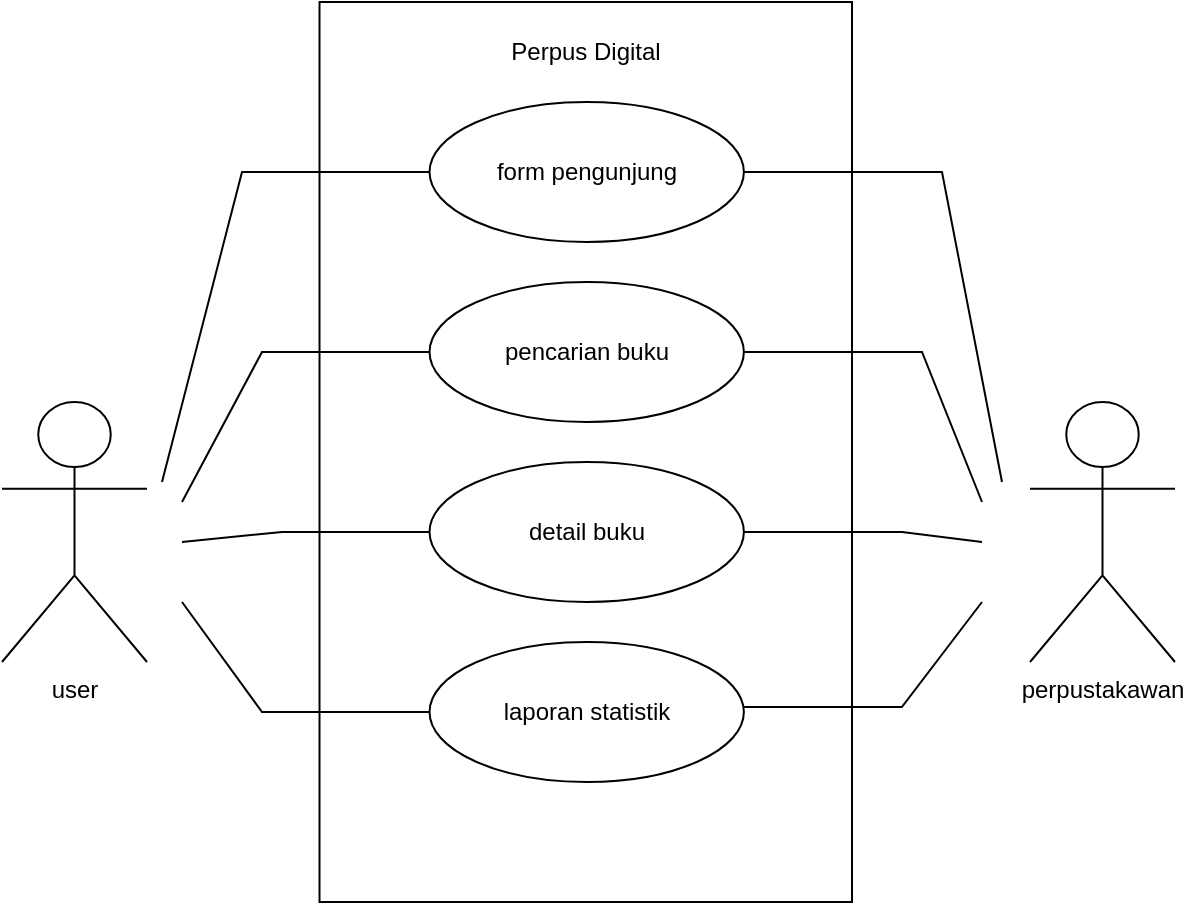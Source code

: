<mxfile version="23.1.1" type="github">
  <diagram name="Page-1" id="UKA5yapmll1iWqZtV3K1">
    <mxGraphModel dx="1100" dy="585" grid="1" gridSize="10" guides="1" tooltips="1" connect="1" arrows="1" fold="1" page="1" pageScale="1" pageWidth="850" pageHeight="1100" math="0" shadow="0">
      <root>
        <mxCell id="0" />
        <mxCell id="1" parent="0" />
        <mxCell id="Znc2npmU4_yEvIaoRSdl-2" value="" style="rounded=0;whiteSpace=wrap;html=1;rotation=90;" vertex="1" parent="1">
          <mxGeometry x="216.88" y="571.88" width="450" height="266.25" as="geometry" />
        </mxCell>
        <mxCell id="Znc2npmU4_yEvIaoRSdl-3" value="perpustakawan" style="shape=umlActor;verticalLabelPosition=bottom;verticalAlign=top;html=1;outlineConnect=0;" vertex="1" parent="1">
          <mxGeometry x="664" y="680" width="72.5" height="130" as="geometry" />
        </mxCell>
        <mxCell id="Znc2npmU4_yEvIaoRSdl-4" value="user" style="shape=umlActor;verticalLabelPosition=bottom;verticalAlign=top;html=1;outlineConnect=0;" vertex="1" parent="1">
          <mxGeometry x="150" y="680" width="72.5" height="130" as="geometry" />
        </mxCell>
        <mxCell id="Znc2npmU4_yEvIaoRSdl-8" value="pencarian buku" style="ellipse;whiteSpace=wrap;html=1;" vertex="1" parent="1">
          <mxGeometry x="363.76" y="620" width="157.18" height="70" as="geometry" />
        </mxCell>
        <mxCell id="Znc2npmU4_yEvIaoRSdl-11" value="Perpus Digital" style="text;html=1;strokeColor=none;fillColor=none;align=center;verticalAlign=middle;whiteSpace=wrap;rounded=0;" vertex="1" parent="1">
          <mxGeometry x="386.88" y="490" width="110" height="30" as="geometry" />
        </mxCell>
        <mxCell id="Znc2npmU4_yEvIaoRSdl-12" value="detail buku" style="ellipse;whiteSpace=wrap;html=1;" vertex="1" parent="1">
          <mxGeometry x="363.76" y="710" width="157.18" height="70" as="geometry" />
        </mxCell>
        <mxCell id="Znc2npmU4_yEvIaoRSdl-13" value="laporan statistik" style="ellipse;whiteSpace=wrap;html=1;" vertex="1" parent="1">
          <mxGeometry x="363.76" y="800" width="157.18" height="70" as="geometry" />
        </mxCell>
        <mxCell id="Znc2npmU4_yEvIaoRSdl-14" value="form pengunjung" style="ellipse;whiteSpace=wrap;html=1;" vertex="1" parent="1">
          <mxGeometry x="363.76" y="530" width="157.18" height="70" as="geometry" />
        </mxCell>
        <mxCell id="Znc2npmU4_yEvIaoRSdl-17" value="" style="endArrow=none;html=1;rounded=0;entryX=0;entryY=0.5;entryDx=0;entryDy=0;" edge="1" parent="1" target="Znc2npmU4_yEvIaoRSdl-14">
          <mxGeometry width="50" height="50" relative="1" as="geometry">
            <mxPoint x="230" y="720" as="sourcePoint" />
            <mxPoint x="440" y="680" as="targetPoint" />
            <Array as="points">
              <mxPoint x="270" y="565" />
            </Array>
          </mxGeometry>
        </mxCell>
        <mxCell id="Znc2npmU4_yEvIaoRSdl-20" value="" style="endArrow=none;html=1;rounded=0;exitX=1;exitY=0.5;exitDx=0;exitDy=0;" edge="1" parent="1" source="Znc2npmU4_yEvIaoRSdl-14">
          <mxGeometry width="50" height="50" relative="1" as="geometry">
            <mxPoint x="521" y="570" as="sourcePoint" />
            <mxPoint x="650" y="720" as="targetPoint" />
            <Array as="points">
              <mxPoint x="620" y="565" />
            </Array>
          </mxGeometry>
        </mxCell>
        <mxCell id="Znc2npmU4_yEvIaoRSdl-21" value="" style="endArrow=none;html=1;rounded=0;exitX=1;exitY=0.5;exitDx=0;exitDy=0;" edge="1" parent="1" source="Znc2npmU4_yEvIaoRSdl-8">
          <mxGeometry width="50" height="50" relative="1" as="geometry">
            <mxPoint x="531" y="655" as="sourcePoint" />
            <mxPoint x="640" y="730" as="targetPoint" />
            <Array as="points">
              <mxPoint x="610" y="655" />
            </Array>
          </mxGeometry>
        </mxCell>
        <mxCell id="Znc2npmU4_yEvIaoRSdl-22" value="" style="endArrow=none;html=1;rounded=0;entryX=0;entryY=0.5;entryDx=0;entryDy=0;" edge="1" parent="1" target="Znc2npmU4_yEvIaoRSdl-8">
          <mxGeometry width="50" height="50" relative="1" as="geometry">
            <mxPoint x="240" y="730" as="sourcePoint" />
            <mxPoint x="363.76" y="660" as="targetPoint" />
            <Array as="points">
              <mxPoint x="280" y="655" />
            </Array>
          </mxGeometry>
        </mxCell>
        <mxCell id="Znc2npmU4_yEvIaoRSdl-23" value="" style="endArrow=none;html=1;rounded=0;entryX=0;entryY=0.5;entryDx=0;entryDy=0;" edge="1" parent="1" target="Znc2npmU4_yEvIaoRSdl-12">
          <mxGeometry width="50" height="50" relative="1" as="geometry">
            <mxPoint x="240" y="750" as="sourcePoint" />
            <mxPoint x="363.76" y="750" as="targetPoint" />
            <Array as="points">
              <mxPoint x="290" y="745" />
            </Array>
          </mxGeometry>
        </mxCell>
        <mxCell id="Znc2npmU4_yEvIaoRSdl-25" value="" style="endArrow=none;html=1;rounded=0;entryX=0;entryY=0.5;entryDx=0;entryDy=0;" edge="1" parent="1" target="Znc2npmU4_yEvIaoRSdl-13">
          <mxGeometry width="50" height="50" relative="1" as="geometry">
            <mxPoint x="240" y="780" as="sourcePoint" />
            <mxPoint x="363.76" y="832.5" as="targetPoint" />
            <Array as="points">
              <mxPoint x="280" y="835" />
            </Array>
          </mxGeometry>
        </mxCell>
        <mxCell id="Znc2npmU4_yEvIaoRSdl-26" value="" style="endArrow=none;html=1;rounded=0;exitX=1;exitY=0.5;exitDx=0;exitDy=0;" edge="1" parent="1" source="Znc2npmU4_yEvIaoRSdl-12">
          <mxGeometry width="50" height="50" relative="1" as="geometry">
            <mxPoint x="520.94" y="735" as="sourcePoint" />
            <mxPoint x="640" y="750" as="targetPoint" />
            <Array as="points">
              <mxPoint x="600" y="745" />
            </Array>
          </mxGeometry>
        </mxCell>
        <mxCell id="Znc2npmU4_yEvIaoRSdl-27" value="" style="endArrow=none;html=1;rounded=0;exitX=1;exitY=0.5;exitDx=0;exitDy=0;" edge="1" parent="1">
          <mxGeometry width="50" height="50" relative="1" as="geometry">
            <mxPoint x="520.94" y="832.5" as="sourcePoint" />
            <mxPoint x="640" y="780" as="targetPoint" />
            <Array as="points">
              <mxPoint x="599.94" y="832.5" />
            </Array>
          </mxGeometry>
        </mxCell>
      </root>
    </mxGraphModel>
  </diagram>
</mxfile>
